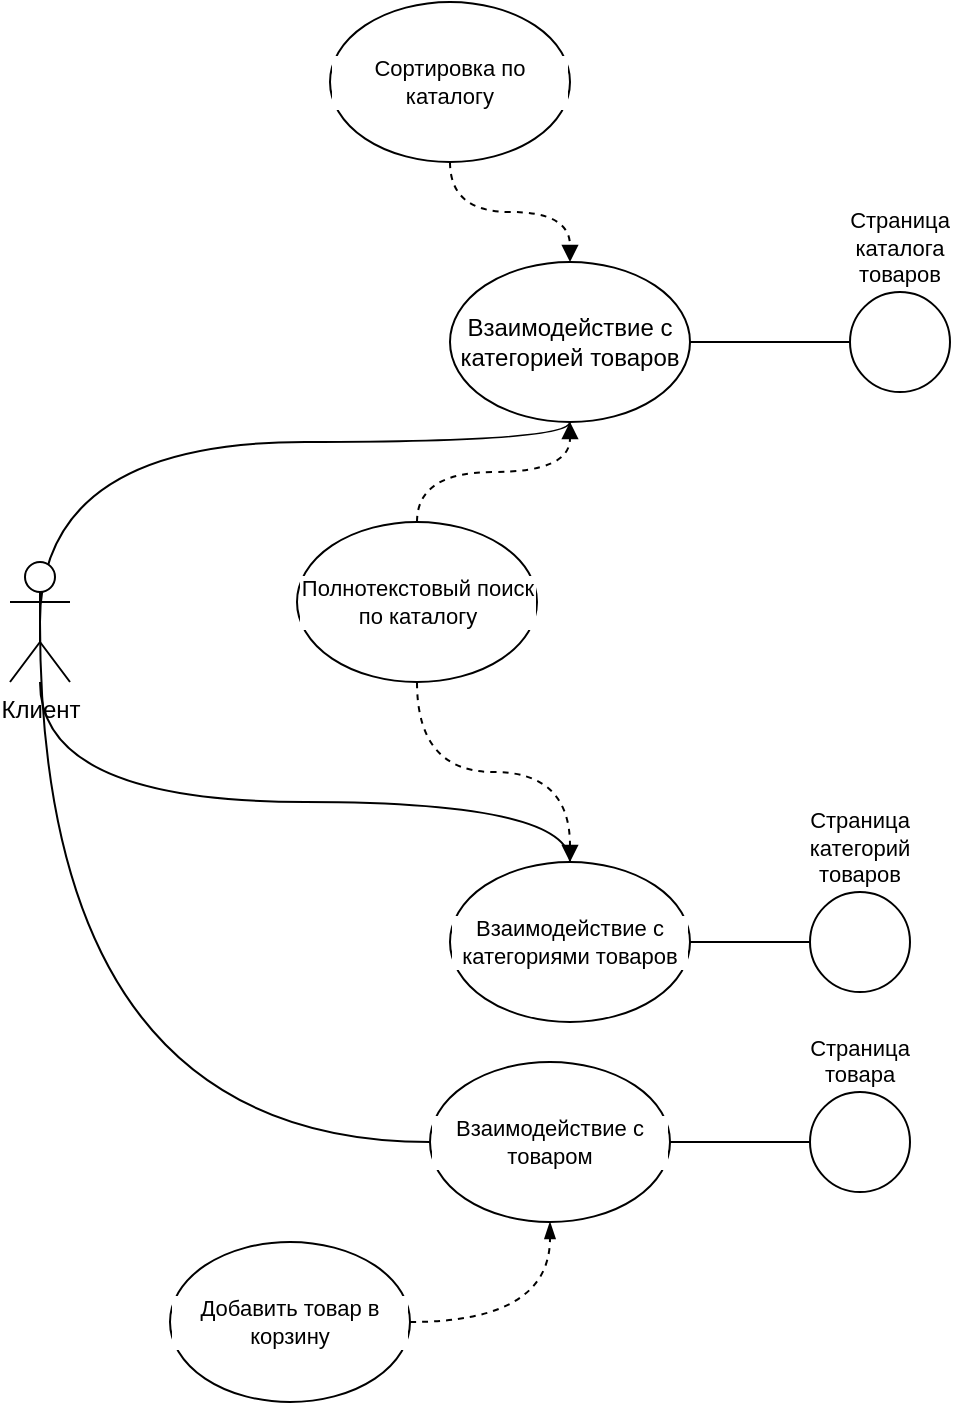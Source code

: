 <mxfile version="24.6.4" type="github">
  <diagram name="Страница — 1" id="7oZ65NxdlbvZb04vfeZl">
    <mxGraphModel dx="954" dy="1775" grid="1" gridSize="10" guides="1" tooltips="1" connect="1" arrows="1" fold="1" page="1" pageScale="1" pageWidth="827" pageHeight="1169" math="0" shadow="0">
      <root>
        <mxCell id="0" />
        <mxCell id="1" parent="0" />
        <mxCell id="nUPstKFtLn1j3NUbFqnf-27" style="edgeStyle=orthogonalEdgeStyle;shape=connector;rounded=0;orthogonalLoop=1;jettySize=auto;html=1;exitX=0.5;exitY=0.5;exitDx=0;exitDy=0;exitPerimeter=0;strokeColor=default;align=center;verticalAlign=middle;fontFamily=Helvetica;fontSize=11;fontColor=default;labelBackgroundColor=default;endArrow=none;endFill=0;curved=1;" edge="1" parent="1" source="pyOGv6QkIyJ4NO9TdaGm-1" target="nUPstKFtLn1j3NUbFqnf-1">
          <mxGeometry relative="1" as="geometry">
            <Array as="points">
              <mxPoint x="165" y="140" />
              <mxPoint x="430" y="140" />
            </Array>
          </mxGeometry>
        </mxCell>
        <mxCell id="nUPstKFtLn1j3NUbFqnf-29" style="edgeStyle=orthogonalEdgeStyle;shape=connector;rounded=0;orthogonalLoop=1;jettySize=auto;html=1;exitX=0.5;exitY=0.5;exitDx=0;exitDy=0;exitPerimeter=0;strokeColor=default;align=center;verticalAlign=middle;fontFamily=Helvetica;fontSize=11;fontColor=default;labelBackgroundColor=default;endArrow=none;endFill=0;curved=1;" edge="1" parent="1" source="pyOGv6QkIyJ4NO9TdaGm-1" target="nUPstKFtLn1j3NUbFqnf-28">
          <mxGeometry relative="1" as="geometry">
            <Array as="points">
              <mxPoint x="165" y="490" />
            </Array>
          </mxGeometry>
        </mxCell>
        <mxCell id="nUPstKFtLn1j3NUbFqnf-47" style="edgeStyle=orthogonalEdgeStyle;shape=connector;curved=1;rounded=0;orthogonalLoop=1;jettySize=auto;html=1;strokeColor=default;align=center;verticalAlign=middle;fontFamily=Helvetica;fontSize=11;fontColor=default;labelBackgroundColor=default;endArrow=none;endFill=0;" edge="1" parent="1" source="pyOGv6QkIyJ4NO9TdaGm-1" target="nUPstKFtLn1j3NUbFqnf-46">
          <mxGeometry relative="1" as="geometry">
            <Array as="points">
              <mxPoint x="165" y="320" />
              <mxPoint x="430" y="320" />
            </Array>
          </mxGeometry>
        </mxCell>
        <mxCell id="pyOGv6QkIyJ4NO9TdaGm-1" value="Клиент" style="shape=umlActor;verticalLabelPosition=bottom;verticalAlign=top;html=1;outlineConnect=0;" parent="1" vertex="1">
          <mxGeometry x="150" y="200" width="30" height="60" as="geometry" />
        </mxCell>
        <mxCell id="nUPstKFtLn1j3NUbFqnf-1" value="Взаимодействие с категорией товаров" style="ellipse;whiteSpace=wrap;html=1;" vertex="1" parent="1">
          <mxGeometry x="370" y="50" width="120" height="80" as="geometry" />
        </mxCell>
        <mxCell id="nUPstKFtLn1j3NUbFqnf-33" style="edgeStyle=orthogonalEdgeStyle;shape=connector;rounded=0;orthogonalLoop=1;jettySize=auto;html=1;strokeColor=default;align=center;verticalAlign=middle;fontFamily=Helvetica;fontSize=11;fontColor=default;labelBackgroundColor=default;endArrow=none;endFill=0;curved=1;" edge="1" parent="1" source="nUPstKFtLn1j3NUbFqnf-12" target="nUPstKFtLn1j3NUbFqnf-1">
          <mxGeometry relative="1" as="geometry">
            <Array as="points">
              <mxPoint x="500" y="90" />
              <mxPoint x="500" y="90" />
            </Array>
          </mxGeometry>
        </mxCell>
        <mxCell id="nUPstKFtLn1j3NUbFqnf-12" value="Страница каталога товаров" style="ellipse;whiteSpace=wrap;html=1;aspect=fixed;fontFamily=Helvetica;fontSize=11;fontColor=default;labelBackgroundColor=default;labelPosition=center;verticalLabelPosition=top;align=center;verticalAlign=bottom;" vertex="1" parent="1">
          <mxGeometry x="570" y="65" width="50" height="50" as="geometry" />
        </mxCell>
        <mxCell id="nUPstKFtLn1j3NUbFqnf-15" value="Страница товара" style="ellipse;whiteSpace=wrap;html=1;aspect=fixed;fontFamily=Helvetica;fontSize=11;fontColor=default;labelBackgroundColor=default;labelPosition=center;verticalLabelPosition=top;align=center;verticalAlign=bottom;" vertex="1" parent="1">
          <mxGeometry x="550" y="465" width="50" height="50" as="geometry" />
        </mxCell>
        <mxCell id="nUPstKFtLn1j3NUbFqnf-34" style="edgeStyle=orthogonalEdgeStyle;shape=connector;curved=1;rounded=0;orthogonalLoop=1;jettySize=auto;html=1;strokeColor=default;align=center;verticalAlign=middle;fontFamily=Helvetica;fontSize=11;fontColor=default;labelBackgroundColor=default;endArrow=none;endFill=0;" edge="1" parent="1" source="nUPstKFtLn1j3NUbFqnf-28" target="nUPstKFtLn1j3NUbFqnf-15">
          <mxGeometry relative="1" as="geometry" />
        </mxCell>
        <mxCell id="nUPstKFtLn1j3NUbFqnf-28" value="Взаимодействие с товаром" style="ellipse;whiteSpace=wrap;html=1;fontFamily=Helvetica;fontSize=11;fontColor=default;labelBackgroundColor=default;" vertex="1" parent="1">
          <mxGeometry x="360" y="450" width="120" height="80" as="geometry" />
        </mxCell>
        <mxCell id="nUPstKFtLn1j3NUbFqnf-38" style="edgeStyle=orthogonalEdgeStyle;shape=connector;curved=1;rounded=0;orthogonalLoop=1;jettySize=auto;html=1;strokeColor=default;align=center;verticalAlign=middle;fontFamily=Helvetica;fontSize=11;fontColor=default;labelBackgroundColor=default;endArrow=blockThin;endFill=1;dashed=1;" edge="1" parent="1" source="nUPstKFtLn1j3NUbFqnf-37" target="nUPstKFtLn1j3NUbFqnf-28">
          <mxGeometry relative="1" as="geometry" />
        </mxCell>
        <mxCell id="nUPstKFtLn1j3NUbFqnf-37" value="Добавить товар в корзину" style="ellipse;whiteSpace=wrap;html=1;fontFamily=Helvetica;fontSize=11;fontColor=default;labelBackgroundColor=default;" vertex="1" parent="1">
          <mxGeometry x="230" y="540" width="120" height="80" as="geometry" />
        </mxCell>
        <mxCell id="nUPstKFtLn1j3NUbFqnf-41" style="edgeStyle=orthogonalEdgeStyle;shape=connector;curved=1;rounded=0;orthogonalLoop=1;jettySize=auto;html=1;strokeColor=default;align=center;verticalAlign=middle;fontFamily=Helvetica;fontSize=11;fontColor=default;labelBackgroundColor=default;endArrow=block;endFill=1;dashed=1;" edge="1" parent="1" source="nUPstKFtLn1j3NUbFqnf-40" target="nUPstKFtLn1j3NUbFqnf-1">
          <mxGeometry relative="1" as="geometry" />
        </mxCell>
        <mxCell id="nUPstKFtLn1j3NUbFqnf-55" style="edgeStyle=orthogonalEdgeStyle;shape=connector;curved=1;rounded=0;orthogonalLoop=1;jettySize=auto;html=1;dashed=1;strokeColor=default;align=center;verticalAlign=middle;fontFamily=Helvetica;fontSize=11;fontColor=default;labelBackgroundColor=default;endArrow=block;endFill=1;" edge="1" parent="1" source="nUPstKFtLn1j3NUbFqnf-40" target="nUPstKFtLn1j3NUbFqnf-46">
          <mxGeometry relative="1" as="geometry" />
        </mxCell>
        <mxCell id="nUPstKFtLn1j3NUbFqnf-40" value="Полнотекстовый поиск по каталогу" style="ellipse;whiteSpace=wrap;html=1;fontFamily=Helvetica;fontSize=11;fontColor=default;labelBackgroundColor=default;" vertex="1" parent="1">
          <mxGeometry x="293.5" y="180" width="120" height="80" as="geometry" />
        </mxCell>
        <mxCell id="nUPstKFtLn1j3NUbFqnf-43" style="edgeStyle=orthogonalEdgeStyle;shape=connector;curved=1;rounded=0;orthogonalLoop=1;jettySize=auto;html=1;dashed=1;strokeColor=default;align=center;verticalAlign=middle;fontFamily=Helvetica;fontSize=11;fontColor=default;labelBackgroundColor=default;endArrow=block;endFill=1;" edge="1" parent="1" source="nUPstKFtLn1j3NUbFqnf-42" target="nUPstKFtLn1j3NUbFqnf-1">
          <mxGeometry relative="1" as="geometry" />
        </mxCell>
        <mxCell id="nUPstKFtLn1j3NUbFqnf-42" value="Сортировка по каталогу" style="ellipse;whiteSpace=wrap;html=1;fontFamily=Helvetica;fontSize=11;fontColor=default;labelBackgroundColor=default;" vertex="1" parent="1">
          <mxGeometry x="310" y="-80" width="120" height="80" as="geometry" />
        </mxCell>
        <mxCell id="nUPstKFtLn1j3NUbFqnf-54" style="edgeStyle=orthogonalEdgeStyle;shape=connector;curved=1;rounded=0;orthogonalLoop=1;jettySize=auto;html=1;strokeColor=default;align=center;verticalAlign=middle;fontFamily=Helvetica;fontSize=11;fontColor=default;labelBackgroundColor=default;endArrow=none;endFill=0;" edge="1" parent="1" source="nUPstKFtLn1j3NUbFqnf-46" target="nUPstKFtLn1j3NUbFqnf-51">
          <mxGeometry relative="1" as="geometry" />
        </mxCell>
        <mxCell id="nUPstKFtLn1j3NUbFqnf-46" value="Взаимодействие с категориями товаров" style="ellipse;whiteSpace=wrap;html=1;fontFamily=Helvetica;fontSize=11;fontColor=default;labelBackgroundColor=default;" vertex="1" parent="1">
          <mxGeometry x="370" y="350" width="120" height="80" as="geometry" />
        </mxCell>
        <mxCell id="nUPstKFtLn1j3NUbFqnf-51" value="Страница категорий товаров" style="ellipse;whiteSpace=wrap;html=1;aspect=fixed;fontFamily=Helvetica;fontSize=11;fontColor=default;labelBackgroundColor=default;labelPosition=center;verticalLabelPosition=top;align=center;verticalAlign=bottom;" vertex="1" parent="1">
          <mxGeometry x="550" y="365" width="50" height="50" as="geometry" />
        </mxCell>
      </root>
    </mxGraphModel>
  </diagram>
</mxfile>
